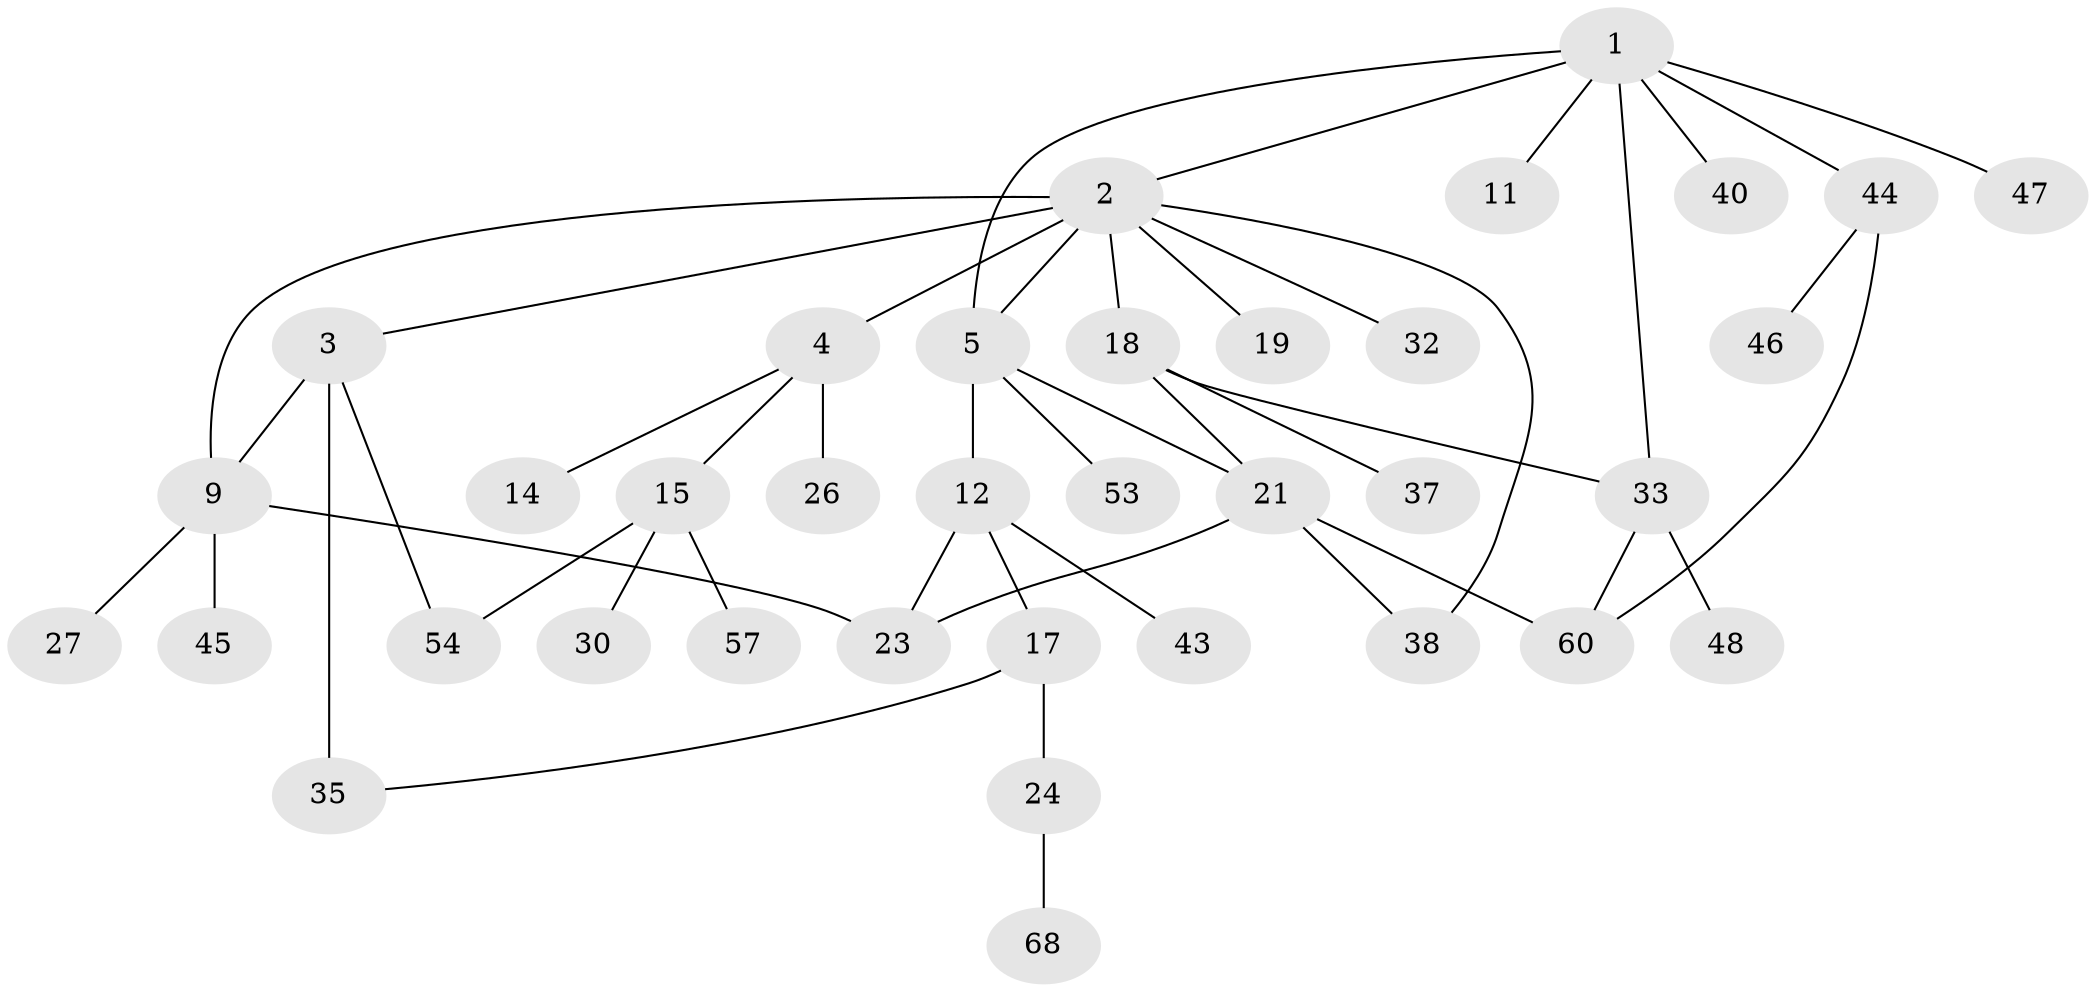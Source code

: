 // original degree distribution, {5: 0.05555555555555555, 7: 0.027777777777777776, 3: 0.18055555555555555, 2: 0.2777777777777778, 4: 0.1111111111111111, 1: 0.3472222222222222}
// Generated by graph-tools (version 1.1) at 2025/13/03/09/25 04:13:37]
// undirected, 36 vertices, 46 edges
graph export_dot {
graph [start="1"]
  node [color=gray90,style=filled];
  1 [super="+6"];
  2 [super="+8"];
  3 [super="+28"];
  4 [super="+7"];
  5 [super="+65+56+39"];
  9 [super="+55+50+20+16"];
  11 [super="+13"];
  12;
  14;
  15 [super="+22+25+36"];
  17;
  18 [super="+34+29"];
  19;
  21 [super="+31"];
  23 [super="+51"];
  24 [super="+42+49"];
  26;
  27;
  30;
  32;
  33 [super="+52"];
  35 [super="+41"];
  37;
  38 [super="+61"];
  40;
  43;
  44;
  45;
  46;
  47 [super="+71"];
  48;
  53;
  54;
  57;
  60 [super="+63"];
  68;
  1 -- 2;
  1 -- 5;
  1 -- 33;
  1 -- 40;
  1 -- 11;
  1 -- 44;
  1 -- 47;
  2 -- 3;
  2 -- 4 [weight=2];
  2 -- 18;
  2 -- 9;
  2 -- 32;
  2 -- 19;
  2 -- 5;
  2 -- 38;
  3 -- 9;
  3 -- 35 [weight=2];
  3 -- 54;
  4 -- 26;
  4 -- 14;
  4 -- 15;
  5 -- 12;
  5 -- 21;
  5 -- 53;
  9 -- 27;
  9 -- 45;
  9 -- 23;
  12 -- 17;
  12 -- 23;
  12 -- 43;
  15 -- 30;
  15 -- 57 [weight=2];
  15 -- 54;
  17 -- 24;
  17 -- 35;
  18 -- 21;
  18 -- 37;
  18 -- 33;
  21 -- 60;
  21 -- 38;
  21 -- 23;
  24 -- 68;
  33 -- 48;
  33 -- 60;
  44 -- 46;
  44 -- 60;
}
